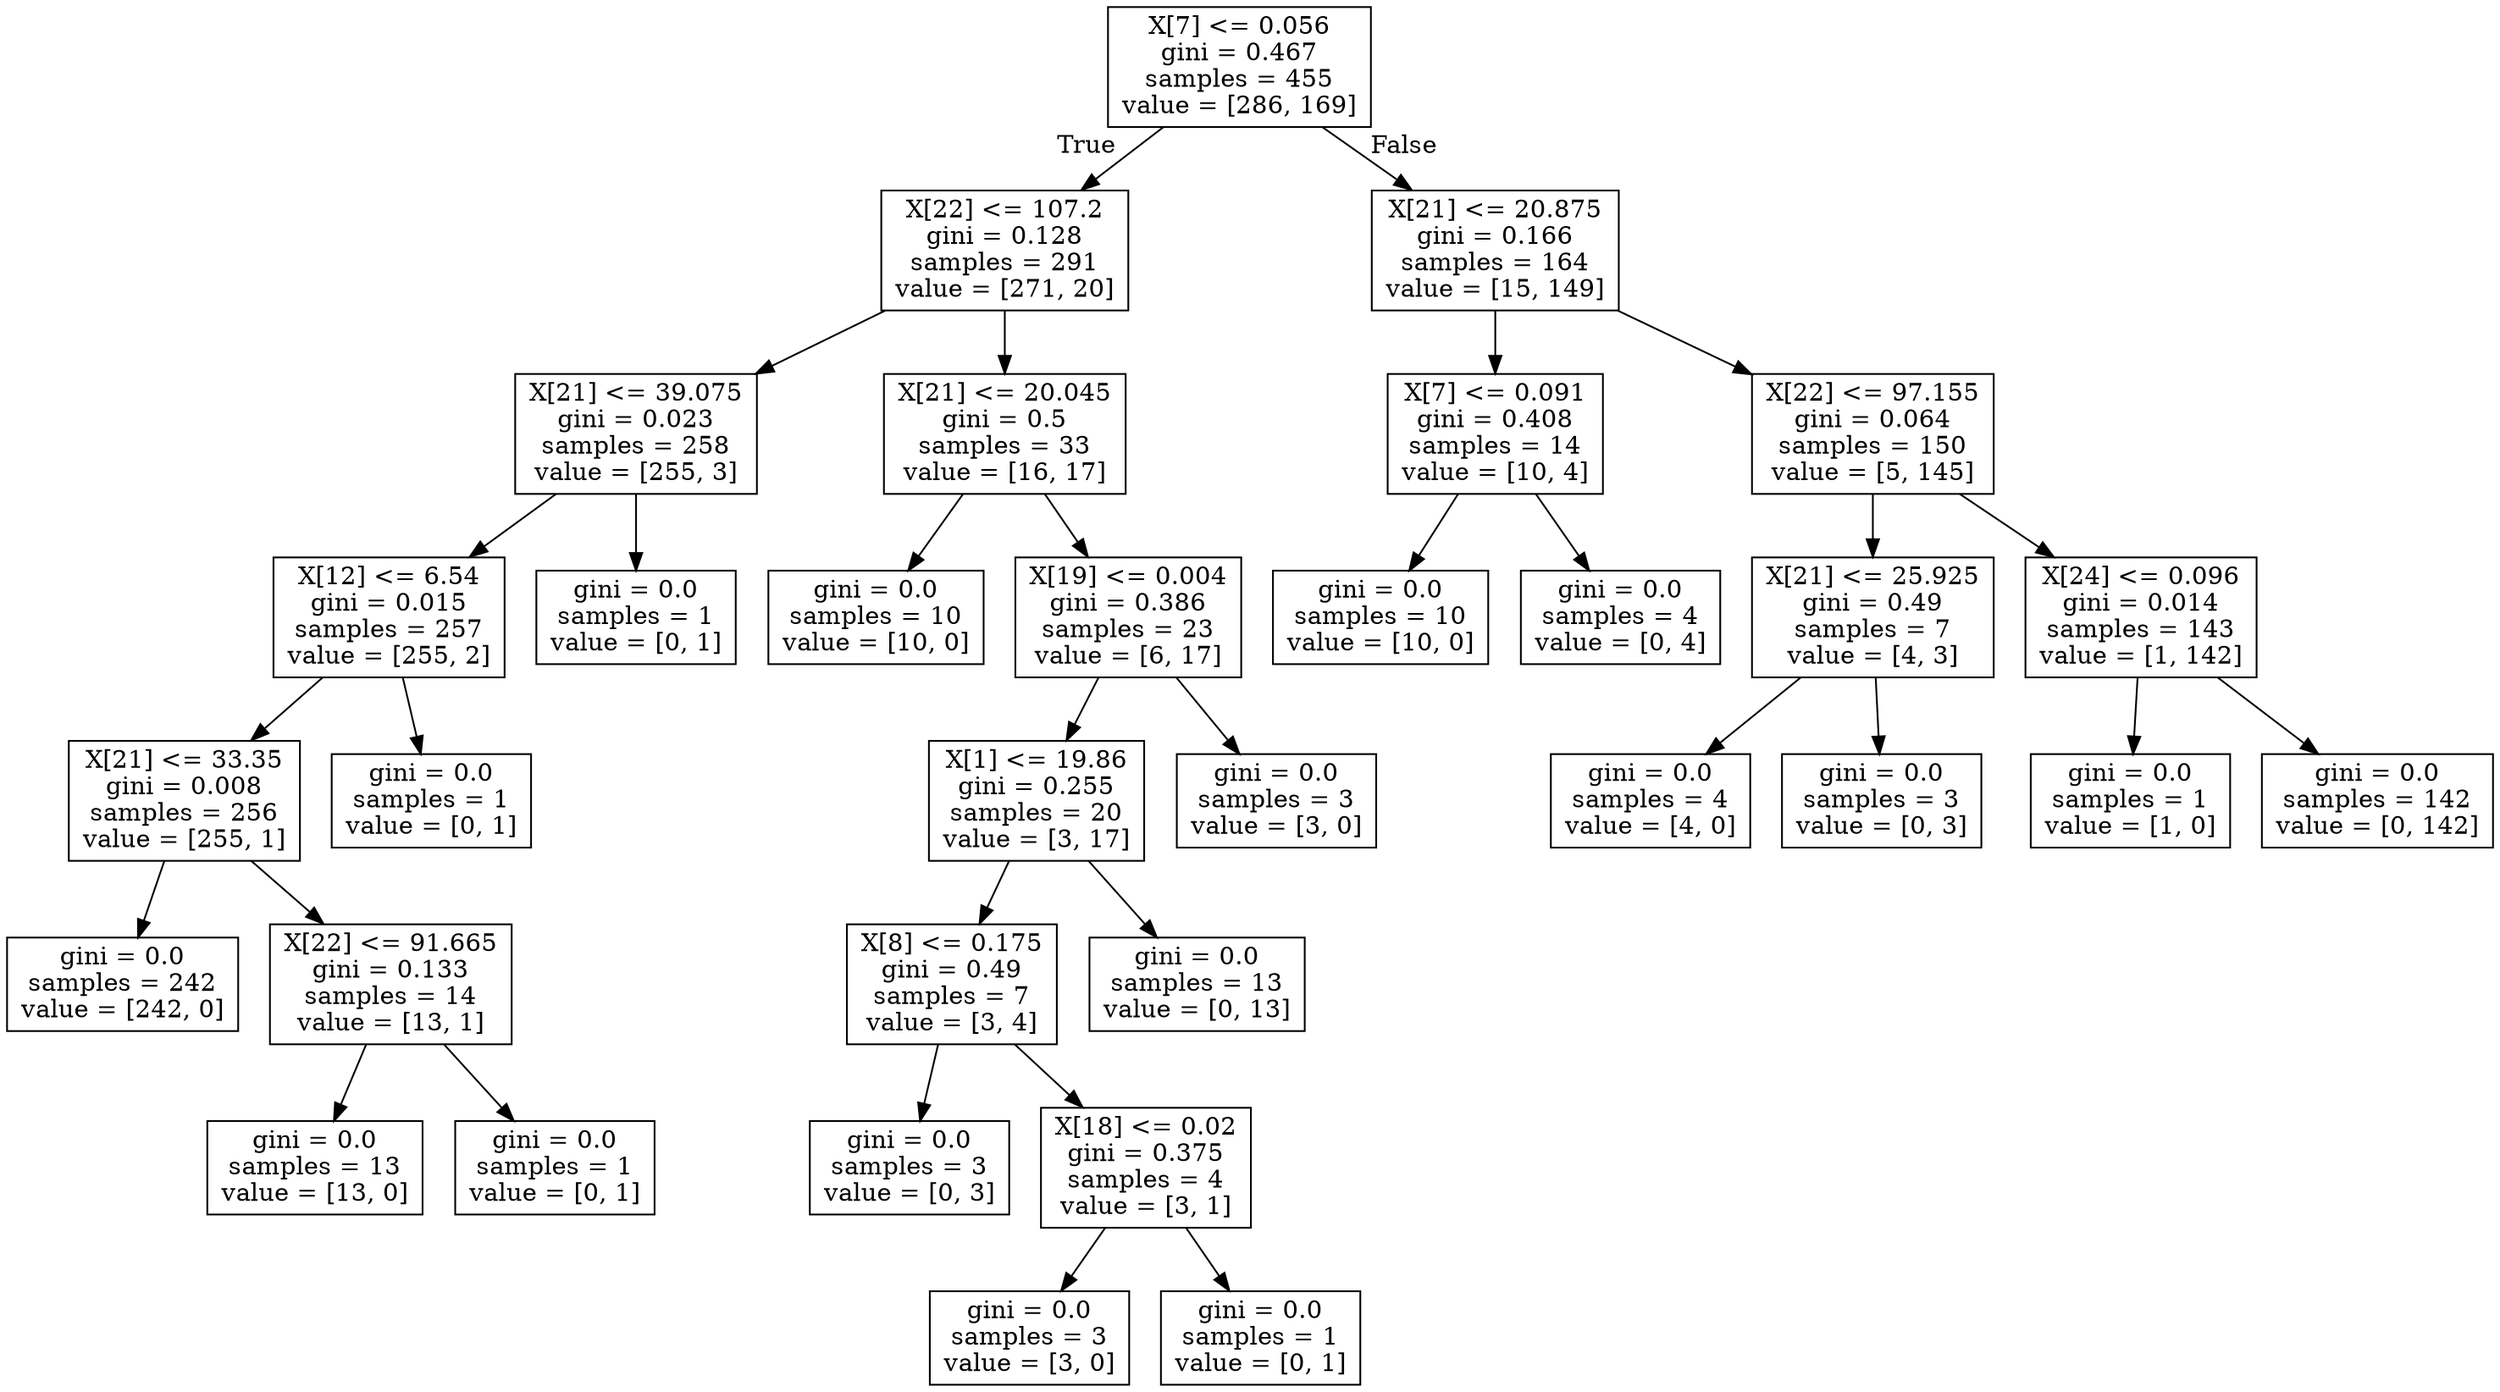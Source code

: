 digraph Tree {
node [shape=box] ;
0 [label="X[7] <= 0.056\ngini = 0.467\nsamples = 455\nvalue = [286, 169]"] ;
1 [label="X[22] <= 107.2\ngini = 0.128\nsamples = 291\nvalue = [271, 20]"] ;
0 -> 1 [labeldistance=2.5, labelangle=45, headlabel="True"] ;
2 [label="X[21] <= 39.075\ngini = 0.023\nsamples = 258\nvalue = [255, 3]"] ;
1 -> 2 ;
3 [label="X[12] <= 6.54\ngini = 0.015\nsamples = 257\nvalue = [255, 2]"] ;
2 -> 3 ;
4 [label="X[21] <= 33.35\ngini = 0.008\nsamples = 256\nvalue = [255, 1]"] ;
3 -> 4 ;
5 [label="gini = 0.0\nsamples = 242\nvalue = [242, 0]"] ;
4 -> 5 ;
6 [label="X[22] <= 91.665\ngini = 0.133\nsamples = 14\nvalue = [13, 1]"] ;
4 -> 6 ;
7 [label="gini = 0.0\nsamples = 13\nvalue = [13, 0]"] ;
6 -> 7 ;
8 [label="gini = 0.0\nsamples = 1\nvalue = [0, 1]"] ;
6 -> 8 ;
9 [label="gini = 0.0\nsamples = 1\nvalue = [0, 1]"] ;
3 -> 9 ;
10 [label="gini = 0.0\nsamples = 1\nvalue = [0, 1]"] ;
2 -> 10 ;
11 [label="X[21] <= 20.045\ngini = 0.5\nsamples = 33\nvalue = [16, 17]"] ;
1 -> 11 ;
12 [label="gini = 0.0\nsamples = 10\nvalue = [10, 0]"] ;
11 -> 12 ;
13 [label="X[19] <= 0.004\ngini = 0.386\nsamples = 23\nvalue = [6, 17]"] ;
11 -> 13 ;
14 [label="X[1] <= 19.86\ngini = 0.255\nsamples = 20\nvalue = [3, 17]"] ;
13 -> 14 ;
15 [label="X[8] <= 0.175\ngini = 0.49\nsamples = 7\nvalue = [3, 4]"] ;
14 -> 15 ;
16 [label="gini = 0.0\nsamples = 3\nvalue = [0, 3]"] ;
15 -> 16 ;
17 [label="X[18] <= 0.02\ngini = 0.375\nsamples = 4\nvalue = [3, 1]"] ;
15 -> 17 ;
18 [label="gini = 0.0\nsamples = 3\nvalue = [3, 0]"] ;
17 -> 18 ;
19 [label="gini = 0.0\nsamples = 1\nvalue = [0, 1]"] ;
17 -> 19 ;
20 [label="gini = 0.0\nsamples = 13\nvalue = [0, 13]"] ;
14 -> 20 ;
21 [label="gini = 0.0\nsamples = 3\nvalue = [3, 0]"] ;
13 -> 21 ;
22 [label="X[21] <= 20.875\ngini = 0.166\nsamples = 164\nvalue = [15, 149]"] ;
0 -> 22 [labeldistance=2.5, labelangle=-45, headlabel="False"] ;
23 [label="X[7] <= 0.091\ngini = 0.408\nsamples = 14\nvalue = [10, 4]"] ;
22 -> 23 ;
24 [label="gini = 0.0\nsamples = 10\nvalue = [10, 0]"] ;
23 -> 24 ;
25 [label="gini = 0.0\nsamples = 4\nvalue = [0, 4]"] ;
23 -> 25 ;
26 [label="X[22] <= 97.155\ngini = 0.064\nsamples = 150\nvalue = [5, 145]"] ;
22 -> 26 ;
27 [label="X[21] <= 25.925\ngini = 0.49\nsamples = 7\nvalue = [4, 3]"] ;
26 -> 27 ;
28 [label="gini = 0.0\nsamples = 4\nvalue = [4, 0]"] ;
27 -> 28 ;
29 [label="gini = 0.0\nsamples = 3\nvalue = [0, 3]"] ;
27 -> 29 ;
30 [label="X[24] <= 0.096\ngini = 0.014\nsamples = 143\nvalue = [1, 142]"] ;
26 -> 30 ;
31 [label="gini = 0.0\nsamples = 1\nvalue = [1, 0]"] ;
30 -> 31 ;
32 [label="gini = 0.0\nsamples = 142\nvalue = [0, 142]"] ;
30 -> 32 ;
}